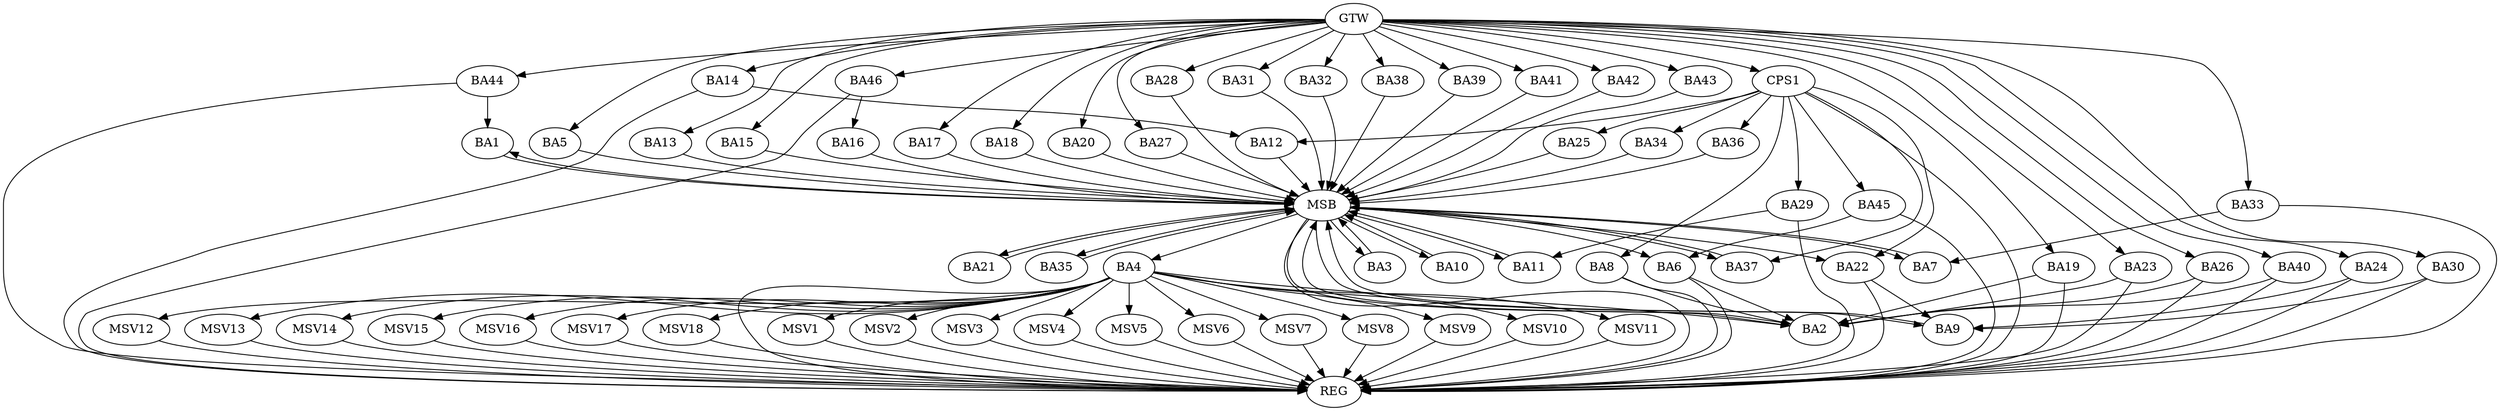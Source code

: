 strict digraph G {
  BA1 [ label="BA1" ];
  BA2 [ label="BA2" ];
  BA3 [ label="BA3" ];
  BA4 [ label="BA4" ];
  BA5 [ label="BA5" ];
  BA6 [ label="BA6" ];
  BA7 [ label="BA7" ];
  BA8 [ label="BA8" ];
  BA9 [ label="BA9" ];
  BA10 [ label="BA10" ];
  BA11 [ label="BA11" ];
  BA12 [ label="BA12" ];
  BA13 [ label="BA13" ];
  BA14 [ label="BA14" ];
  BA15 [ label="BA15" ];
  BA16 [ label="BA16" ];
  BA17 [ label="BA17" ];
  BA18 [ label="BA18" ];
  BA19 [ label="BA19" ];
  BA20 [ label="BA20" ];
  BA21 [ label="BA21" ];
  BA22 [ label="BA22" ];
  BA23 [ label="BA23" ];
  BA24 [ label="BA24" ];
  BA25 [ label="BA25" ];
  BA26 [ label="BA26" ];
  BA27 [ label="BA27" ];
  BA28 [ label="BA28" ];
  BA29 [ label="BA29" ];
  BA30 [ label="BA30" ];
  BA31 [ label="BA31" ];
  BA32 [ label="BA32" ];
  BA33 [ label="BA33" ];
  BA34 [ label="BA34" ];
  BA35 [ label="BA35" ];
  BA36 [ label="BA36" ];
  BA37 [ label="BA37" ];
  BA38 [ label="BA38" ];
  BA39 [ label="BA39" ];
  BA40 [ label="BA40" ];
  BA41 [ label="BA41" ];
  BA42 [ label="BA42" ];
  BA43 [ label="BA43" ];
  BA44 [ label="BA44" ];
  BA45 [ label="BA45" ];
  BA46 [ label="BA46" ];
  CPS1 [ label="CPS1" ];
  GTW [ label="GTW" ];
  REG [ label="REG" ];
  MSB [ label="MSB" ];
  MSV1 [ label="MSV1" ];
  MSV2 [ label="MSV2" ];
  MSV3 [ label="MSV3" ];
  MSV4 [ label="MSV4" ];
  MSV5 [ label="MSV5" ];
  MSV6 [ label="MSV6" ];
  MSV7 [ label="MSV7" ];
  MSV8 [ label="MSV8" ];
  MSV9 [ label="MSV9" ];
  MSV10 [ label="MSV10" ];
  MSV11 [ label="MSV11" ];
  MSV12 [ label="MSV12" ];
  MSV13 [ label="MSV13" ];
  MSV14 [ label="MSV14" ];
  MSV15 [ label="MSV15" ];
  MSV16 [ label="MSV16" ];
  MSV17 [ label="MSV17" ];
  MSV18 [ label="MSV18" ];
  BA4 -> BA2;
  BA6 -> BA2;
  BA8 -> BA2;
  BA14 -> BA12;
  BA19 -> BA2;
  BA22 -> BA9;
  BA23 -> BA2;
  BA24 -> BA9;
  BA26 -> BA2;
  BA29 -> BA11;
  BA30 -> BA9;
  BA33 -> BA7;
  BA40 -> BA2;
  BA44 -> BA1;
  BA45 -> BA6;
  BA46 -> BA16;
  CPS1 -> BA45;
  CPS1 -> BA25;
  CPS1 -> BA8;
  CPS1 -> BA36;
  CPS1 -> BA12;
  CPS1 -> BA22;
  CPS1 -> BA34;
  CPS1 -> BA37;
  CPS1 -> BA29;
  GTW -> BA5;
  GTW -> BA13;
  GTW -> BA14;
  GTW -> BA15;
  GTW -> BA17;
  GTW -> BA18;
  GTW -> BA19;
  GTW -> BA20;
  GTW -> BA23;
  GTW -> BA24;
  GTW -> BA26;
  GTW -> BA27;
  GTW -> BA28;
  GTW -> BA30;
  GTW -> BA31;
  GTW -> BA32;
  GTW -> BA33;
  GTW -> BA38;
  GTW -> BA39;
  GTW -> BA40;
  GTW -> BA41;
  GTW -> BA42;
  GTW -> BA43;
  GTW -> BA44;
  GTW -> BA46;
  GTW -> CPS1;
  BA4 -> REG;
  BA6 -> REG;
  BA8 -> REG;
  BA14 -> REG;
  BA19 -> REG;
  BA22 -> REG;
  BA23 -> REG;
  BA24 -> REG;
  BA26 -> REG;
  BA29 -> REG;
  BA30 -> REG;
  BA33 -> REG;
  BA40 -> REG;
  BA44 -> REG;
  BA45 -> REG;
  BA46 -> REG;
  CPS1 -> REG;
  BA1 -> MSB;
  MSB -> BA2;
  MSB -> REG;
  BA2 -> MSB;
  MSB -> BA1;
  BA3 -> MSB;
  BA5 -> MSB;
  MSB -> BA4;
  BA7 -> MSB;
  BA9 -> MSB;
  BA10 -> MSB;
  MSB -> BA9;
  BA11 -> MSB;
  BA12 -> MSB;
  MSB -> BA7;
  BA13 -> MSB;
  BA15 -> MSB;
  MSB -> BA10;
  BA16 -> MSB;
  MSB -> BA3;
  BA17 -> MSB;
  BA18 -> MSB;
  BA20 -> MSB;
  BA21 -> MSB;
  BA25 -> MSB;
  MSB -> BA6;
  BA27 -> MSB;
  BA28 -> MSB;
  MSB -> BA11;
  BA31 -> MSB;
  MSB -> BA22;
  BA32 -> MSB;
  BA34 -> MSB;
  BA35 -> MSB;
  BA36 -> MSB;
  BA37 -> MSB;
  MSB -> BA21;
  BA38 -> MSB;
  MSB -> BA37;
  BA39 -> MSB;
  BA41 -> MSB;
  BA42 -> MSB;
  MSB -> BA35;
  BA43 -> MSB;
  BA4 -> MSV1;
  BA4 -> MSV2;
  BA4 -> MSV3;
  BA4 -> MSV4;
  MSV1 -> REG;
  MSV2 -> REG;
  MSV3 -> REG;
  MSV4 -> REG;
  BA4 -> MSV5;
  MSV5 -> REG;
  BA4 -> MSV6;
  BA4 -> MSV7;
  BA4 -> MSV8;
  MSV6 -> REG;
  MSV7 -> REG;
  MSV8 -> REG;
  BA4 -> MSV9;
  MSV9 -> REG;
  BA4 -> MSV10;
  BA4 -> MSV11;
  MSV10 -> REG;
  MSV11 -> REG;
  BA4 -> MSV12;
  BA4 -> MSV13;
  MSV12 -> REG;
  MSV13 -> REG;
  BA4 -> MSV14;
  BA4 -> MSV15;
  BA4 -> MSV16;
  MSV14 -> REG;
  MSV15 -> REG;
  MSV16 -> REG;
  BA4 -> MSV17;
  MSV17 -> REG;
  BA4 -> MSV18;
  MSV18 -> REG;
}
